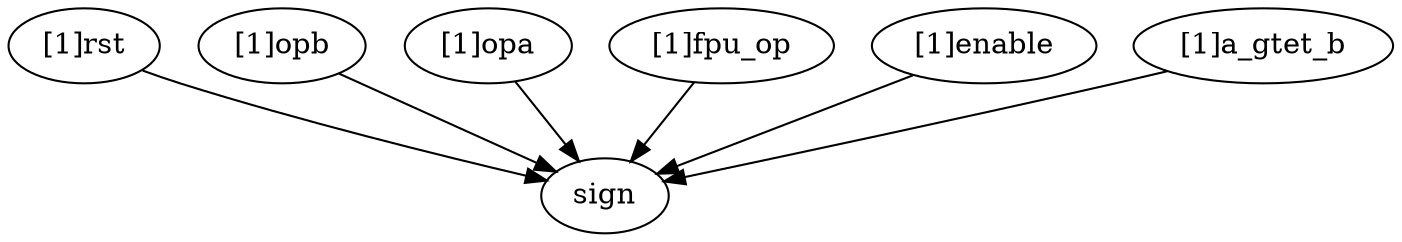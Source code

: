 strict digraph "" {
	"[1]rst"	 [complexity=1,
		importance=0.07341244537,
		rank=0.07341244537];
	sign	 [complexity=0,
		importance=0.0298452204255,
		rank=0.0];
	"[1]rst" -> sign;
	"[1]opb"	 [complexity=5,
		importance=0.0435672249445,
		rank=0.0087134449889];
	"[1]opb" -> sign;
	"[1]opa"	 [complexity=5,
		importance=0.0435672249445,
		rank=0.0087134449889];
	"[1]opa" -> sign;
	"[1]fpu_op"	 [complexity=5,
		importance=0.0435672249445,
		rank=0.0087134449889];
	"[1]fpu_op" -> sign;
	"[1]enable"	 [complexity=1,
		importance=0.0435672249445,
		rank=0.0435672249445];
	"[1]enable" -> sign;
	"[1]a_gtet_b"	 [complexity=5,
		importance=0.0721545011298,
		rank=0.014430900226];
	"[1]a_gtet_b" -> sign;
}
